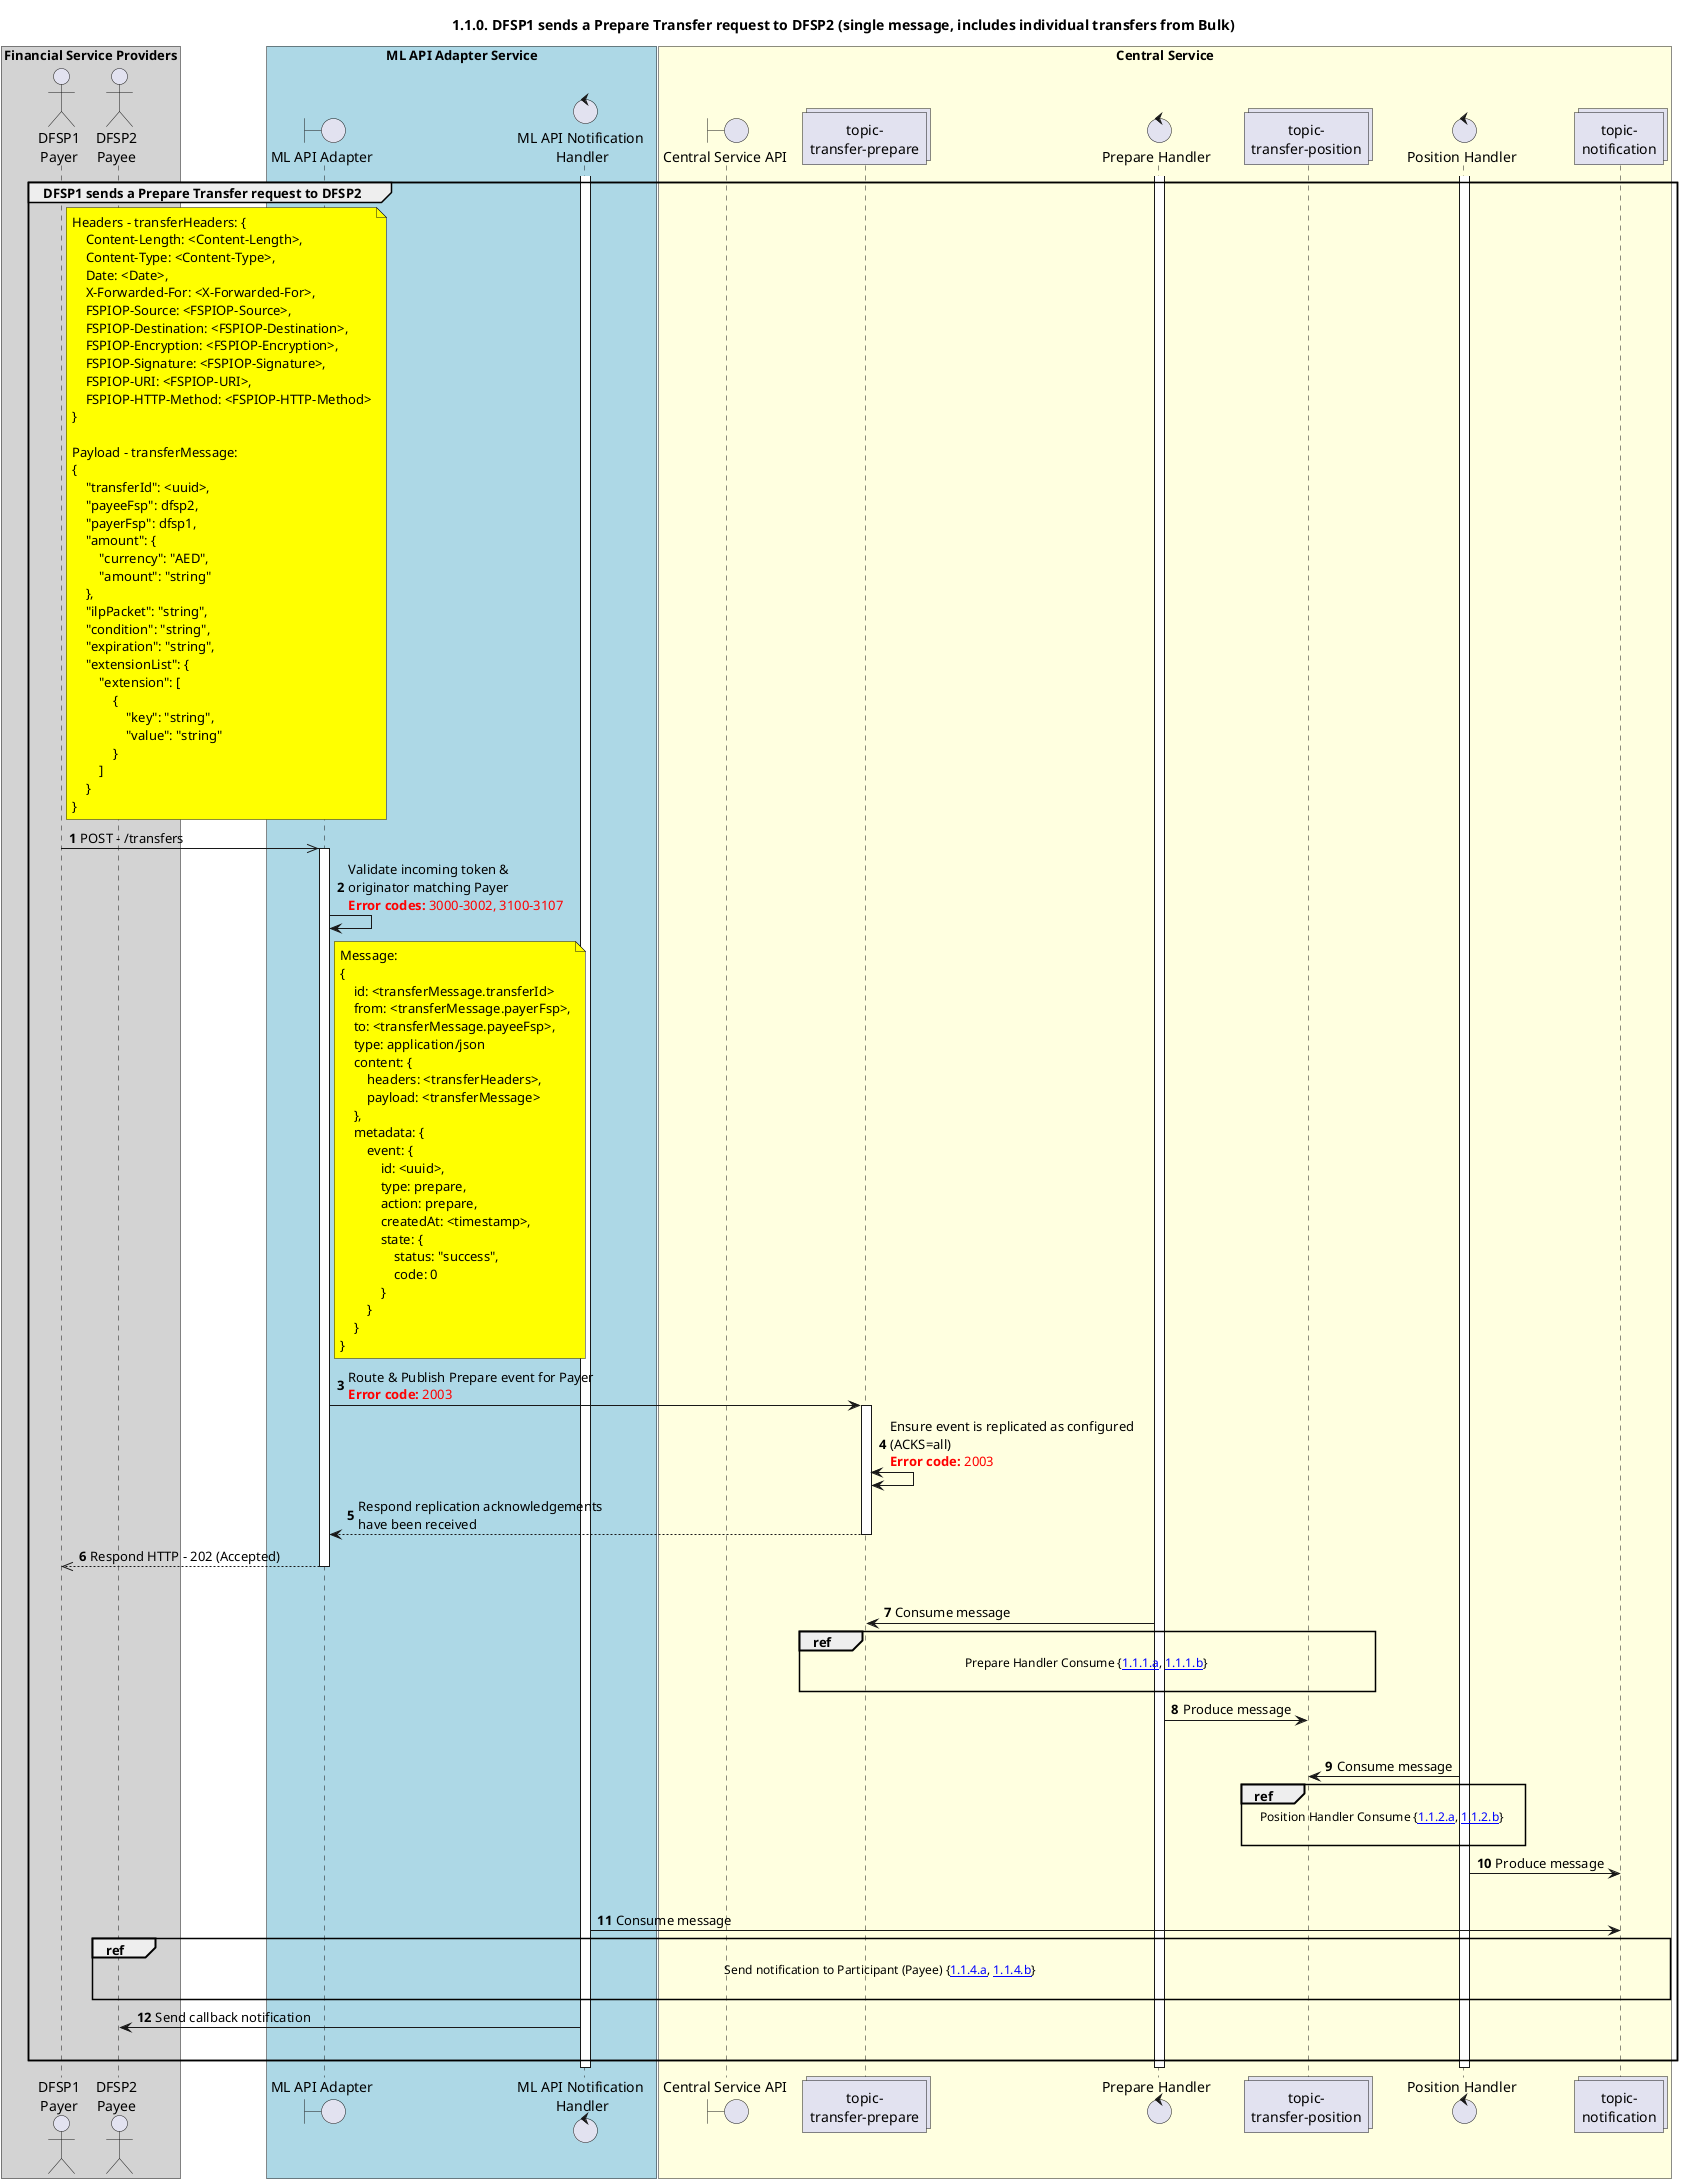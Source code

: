 /'*****
 License
 --------------
 Copyright © 2017 Bill & Melinda Gates Foundation
 The Mojaloop files are made available by the Bill & Melinda Gates Foundation under the Apache License, Version 2.0 (the "License") and you may not use these files except in compliance with the License. You may obtain a copy of the License at
 http://www.apache.org/licenses/LICENSE-2.0
 Unless required by applicable law or agreed to in writing, the Mojaloop files are distributed on an "AS IS" BASIS, WITHOUT WARRANTIES OR CONDITIONS OF ANY KIND, either express or implied. See the License for the specific language governing permissions and limitations under the License.
 Contributors
 --------------
 This is the official list of the Mojaloop project contributors for this file.
 Names of the original copyright holders (individuals or organizations)
 should be listed with a '*' in the first column. People who have
 contributed from an organization can be listed under the organization
 that actually holds the copyright for their contributions (see the
 Gates Foundation organization for an example). Those individuals should have
 their names indented and be marked with a '-'. Email address can be added
 optionally within square brackets <email>.
 * Gates Foundation
 - Name Surname <name.surname@gatesfoundation.com>

 * Georgi Georgiev <georgi.georgiev@modusbox.com>
 * Miguel de Barros <miguel.debarros@modusbox.com>
 --------------
 ******'/

@startuml
' declate title
title 1.1.0. DFSP1 sends a Prepare Transfer request to DFSP2 (single message, includes individual transfers from Bulk)

autonumber

' Actor Keys:
'   boundary - APIs/Interfaces, etc
'   collections - Kafka Topics
'   control - Kafka Consumers
'   entity - Database Access Objects
'   database - Database Persistance Store

' declare actors
actor "DFSP1\nPayer" as DFSP1
actor "DFSP2\nPayee" as DFSP2
boundary "ML API Adapter" as MLAPI
control "ML API Notification \nHandler" as NOTIFY_HANDLER
boundary "Central Service API" as CSAPI
collections "topic-\ntransfer-prepare" as TOPIC_TRANSFER_PREPARE
control "Prepare Handler" as PREP_HANDLER
collections "topic-\ntransfer-position" as TOPIC_TRANSFER_POSITION
control "Position Handler" as POS_HANDLER
collections "topic-\nnotification" as TOPIC_NOTIFICATIONS

box "Financial Service Providers" #lightGray
	participant DFSP1
	participant DFSP2
end box

box "ML API Adapter Service" #LightBlue
	participant MLAPI
	participant NOTIFY_HANDLER
end box

box "Central Service" #LightYellow
    participant CSAPI
	participant TOPIC_TRANSFER_PREPARE
    participant PREP_HANDLER
    participant TOPIC_TRANSFER_POSITION
    participant POS_HANDLER
    participant TOPIC_NOTIFICATIONS
end box

' start flow
activate NOTIFY_HANDLER
activate PREP_HANDLER
activate POS_HANDLER
group DFSP1 sends a Prepare Transfer request to DFSP2
    note right of DFSP1 #yellow
        Headers - transferHeaders: {
            Content-Length: <Content-Length>,
            Content-Type: <Content-Type>,
            Date: <Date>,
            X-Forwarded-For: <X-Forwarded-For>,
            FSPIOP-Source: <FSPIOP-Source>,
            FSPIOP-Destination: <FSPIOP-Destination>,
            FSPIOP-Encryption: <FSPIOP-Encryption>,
            FSPIOP-Signature: <FSPIOP-Signature>,
            FSPIOP-URI: <FSPIOP-URI>,
            FSPIOP-HTTP-Method: <FSPIOP-HTTP-Method>
        }

        Payload - transferMessage:
        {
            "transferId": <uuid>,
            "payeeFsp": dfsp2,
            "payerFsp": dfsp1,
            "amount": {
                "currency": "AED",
                "amount": "string"
            },
            "ilpPacket": "string",
            "condition": "string",
            "expiration": "string",
            "extensionList": {
                "extension": [
                    {
                        "key": "string",
                        "value": "string"
                    }
                ]
            }
        }
    end note
    DFSP1 ->> MLAPI: POST - /transfers
    activate MLAPI
    MLAPI -> MLAPI: Validate incoming token & \noriginator matching Payer\n<color #FF0000><b>Error codes:</b> 3000-3002, 3100-3107</color>
    note right of MLAPI #yellow
        Message:
        {
            id: <transferMessage.transferId>
            from: <transferMessage.payerFsp>,
            to: <transferMessage.payeeFsp>,
            type: application/json
            content: {
                headers: <transferHeaders>,
                payload: <transferMessage>
            },
            metadata: {
                event: {
                    id: <uuid>,
                    type: prepare,
                    action: prepare,
                    createdAt: <timestamp>,
                    state: {
                        status: "success",
                        code: 0
                    }
                }
            }
        }
    end note
    MLAPI -> TOPIC_TRANSFER_PREPARE: Route & Publish Prepare event for Payer\n<color #FF0000><b>Error code:</b> 2003</color>
    activate TOPIC_TRANSFER_PREPARE
    TOPIC_TRANSFER_PREPARE <-> TOPIC_TRANSFER_PREPARE: Ensure event is replicated as configured \n(ACKS=all)\n<color #FF0000><b>Error code:</b> 2003</color>
    TOPIC_TRANSFER_PREPARE --> MLAPI: Respond replication acknowledgements \nhave been received
    deactivate TOPIC_TRANSFER_PREPARE
    MLAPI -->> DFSP1: Respond HTTP - 202 (Accepted)
    deactivate MLAPI
    |||
    TOPIC_TRANSFER_PREPARE <- PREP_HANDLER: Consume message
    ref over TOPIC_TRANSFER_PREPARE, PREP_HANDLER, TOPIC_TRANSFER_POSITION :  Prepare Handler Consume {[[https://github.com/mojaloop/docs/blob/master/Diagrams/SequenceDiagrams/seq-prepare-1.1.1.a.svg 1.1.1.a]], [[https://github.com/mojaloop/docs/blob/master/Diagrams/SequenceDiagrams/seq-prepare-1.1.1.b.svg 1.1.1.b]]} \n
    PREP_HANDLER -> TOPIC_TRANSFER_POSITION: Produce message
    |||
    TOPIC_TRANSFER_POSITION <- POS_HANDLER: Consume message
    ref over TOPIC_TRANSFER_POSITION, POS_HANDLER : Position Handler Consume {[[https://github.com/mojaloop/docs/blob/master/Diagrams/SequenceDiagrams/seq-prepare-1.1.2.a.svg 1.1.2.a]], [[https://github.com/mojaloop/docs/blob/master/Diagrams/SequenceDiagrams/seq-prepare-1.1.2.b.svg 1.1.2.b]]} \n
    POS_HANDLER -> TOPIC_NOTIFICATIONS: Produce message
    |||
    TOPIC_NOTIFICATIONS <- NOTIFY_HANDLER: Consume message
    ref over DFSP2, TOPIC_NOTIFICATIONS : Send notification to Participant (Payee) {[[https://github.com/mojaloop/docs/blob/master/Diagrams/SequenceDiagrams/seq-prepare-1.1.4.a.svg 1.1.4.a]], [[https://github.com/mojaloop/docs/blob/master/Diagrams/SequenceDiagrams/seq-prepare-1.1.4.b.svg 1.1.4.b]]} \n
    NOTIFY_HANDLER -> DFSP2: Send callback notification
    |||
end
deactivate POS_HANDLER
deactivate PREP_HANDLER
deactivate NOTIFY_HANDLER
@enduml

